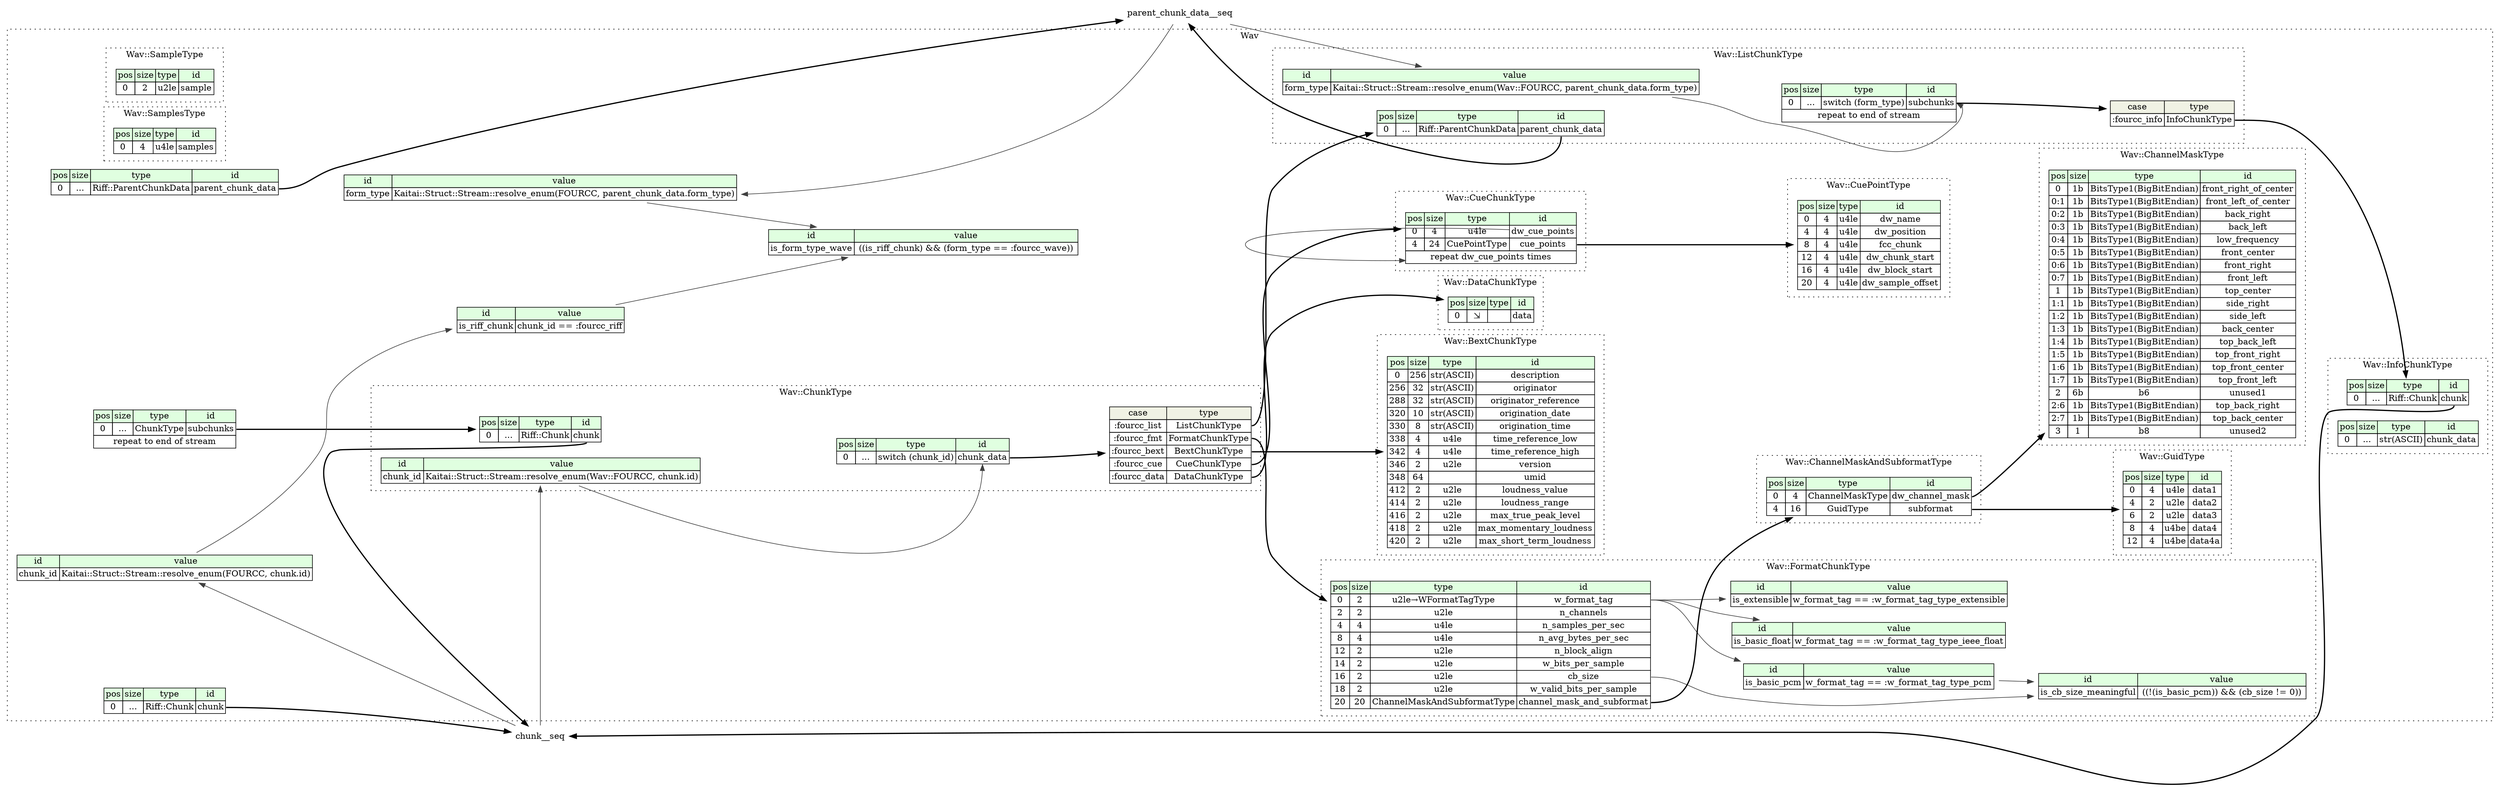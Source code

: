 digraph {
	rankdir=LR;
	node [shape=plaintext];
	subgraph cluster__wav {
		label="Wav";
		graph[style=dotted];

		wav__seq [label=<<TABLE BORDER="0" CELLBORDER="1" CELLSPACING="0">
			<TR><TD BGCOLOR="#E0FFE0">pos</TD><TD BGCOLOR="#E0FFE0">size</TD><TD BGCOLOR="#E0FFE0">type</TD><TD BGCOLOR="#E0FFE0">id</TD></TR>
			<TR><TD PORT="chunk_pos">0</TD><TD PORT="chunk_size">...</TD><TD>Riff::Chunk</TD><TD PORT="chunk_type">chunk</TD></TR>
		</TABLE>>];
		wav__inst__subchunks [label=<<TABLE BORDER="0" CELLBORDER="1" CELLSPACING="0">
			<TR><TD BGCOLOR="#E0FFE0">pos</TD><TD BGCOLOR="#E0FFE0">size</TD><TD BGCOLOR="#E0FFE0">type</TD><TD BGCOLOR="#E0FFE0">id</TD></TR>
			<TR><TD PORT="subchunks_pos">0</TD><TD PORT="subchunks_size">...</TD><TD>ChunkType</TD><TD PORT="subchunks_type">subchunks</TD></TR>
			<TR><TD COLSPAN="4" PORT="subchunks__repeat">repeat to end of stream</TD></TR>
		</TABLE>>];
		wav__inst__parent_chunk_data [label=<<TABLE BORDER="0" CELLBORDER="1" CELLSPACING="0">
			<TR><TD BGCOLOR="#E0FFE0">pos</TD><TD BGCOLOR="#E0FFE0">size</TD><TD BGCOLOR="#E0FFE0">type</TD><TD BGCOLOR="#E0FFE0">id</TD></TR>
			<TR><TD PORT="parent_chunk_data_pos">0</TD><TD PORT="parent_chunk_data_size">...</TD><TD>Riff::ParentChunkData</TD><TD PORT="parent_chunk_data_type">parent_chunk_data</TD></TR>
		</TABLE>>];
		wav__inst__is_form_type_wave [label=<<TABLE BORDER="0" CELLBORDER="1" CELLSPACING="0">
			<TR><TD BGCOLOR="#E0FFE0">id</TD><TD BGCOLOR="#E0FFE0">value</TD></TR>
			<TR><TD>is_form_type_wave</TD><TD> ((is_riff_chunk) &amp;&amp; (form_type == :fourcc_wave)) </TD></TR>
		</TABLE>>];
		wav__inst__is_riff_chunk [label=<<TABLE BORDER="0" CELLBORDER="1" CELLSPACING="0">
			<TR><TD BGCOLOR="#E0FFE0">id</TD><TD BGCOLOR="#E0FFE0">value</TD></TR>
			<TR><TD>is_riff_chunk</TD><TD>chunk_id == :fourcc_riff</TD></TR>
		</TABLE>>];
		wav__inst__chunk_id [label=<<TABLE BORDER="0" CELLBORDER="1" CELLSPACING="0">
			<TR><TD BGCOLOR="#E0FFE0">id</TD><TD BGCOLOR="#E0FFE0">value</TD></TR>
			<TR><TD>chunk_id</TD><TD>Kaitai::Struct::Stream::resolve_enum(FOURCC, chunk.id)</TD></TR>
		</TABLE>>];
		wav__inst__form_type [label=<<TABLE BORDER="0" CELLBORDER="1" CELLSPACING="0">
			<TR><TD BGCOLOR="#E0FFE0">id</TD><TD BGCOLOR="#E0FFE0">value</TD></TR>
			<TR><TD>form_type</TD><TD>Kaitai::Struct::Stream::resolve_enum(FOURCC, parent_chunk_data.form_type)</TD></TR>
		</TABLE>>];
		subgraph cluster__sample_type {
			label="Wav::SampleType";
			graph[style=dotted];

			sample_type__seq [label=<<TABLE BORDER="0" CELLBORDER="1" CELLSPACING="0">
				<TR><TD BGCOLOR="#E0FFE0">pos</TD><TD BGCOLOR="#E0FFE0">size</TD><TD BGCOLOR="#E0FFE0">type</TD><TD BGCOLOR="#E0FFE0">id</TD></TR>
				<TR><TD PORT="sample_pos">0</TD><TD PORT="sample_size">2</TD><TD>u2le</TD><TD PORT="sample_type">sample</TD></TR>
			</TABLE>>];
		}
		subgraph cluster__format_chunk_type {
			label="Wav::FormatChunkType";
			graph[style=dotted];

			format_chunk_type__seq [label=<<TABLE BORDER="0" CELLBORDER="1" CELLSPACING="0">
				<TR><TD BGCOLOR="#E0FFE0">pos</TD><TD BGCOLOR="#E0FFE0">size</TD><TD BGCOLOR="#E0FFE0">type</TD><TD BGCOLOR="#E0FFE0">id</TD></TR>
				<TR><TD PORT="w_format_tag_pos">0</TD><TD PORT="w_format_tag_size">2</TD><TD>u2le→WFormatTagType</TD><TD PORT="w_format_tag_type">w_format_tag</TD></TR>
				<TR><TD PORT="n_channels_pos">2</TD><TD PORT="n_channels_size">2</TD><TD>u2le</TD><TD PORT="n_channels_type">n_channels</TD></TR>
				<TR><TD PORT="n_samples_per_sec_pos">4</TD><TD PORT="n_samples_per_sec_size">4</TD><TD>u4le</TD><TD PORT="n_samples_per_sec_type">n_samples_per_sec</TD></TR>
				<TR><TD PORT="n_avg_bytes_per_sec_pos">8</TD><TD PORT="n_avg_bytes_per_sec_size">4</TD><TD>u4le</TD><TD PORT="n_avg_bytes_per_sec_type">n_avg_bytes_per_sec</TD></TR>
				<TR><TD PORT="n_block_align_pos">12</TD><TD PORT="n_block_align_size">2</TD><TD>u2le</TD><TD PORT="n_block_align_type">n_block_align</TD></TR>
				<TR><TD PORT="w_bits_per_sample_pos">14</TD><TD PORT="w_bits_per_sample_size">2</TD><TD>u2le</TD><TD PORT="w_bits_per_sample_type">w_bits_per_sample</TD></TR>
				<TR><TD PORT="cb_size_pos">16</TD><TD PORT="cb_size_size">2</TD><TD>u2le</TD><TD PORT="cb_size_type">cb_size</TD></TR>
				<TR><TD PORT="w_valid_bits_per_sample_pos">18</TD><TD PORT="w_valid_bits_per_sample_size">2</TD><TD>u2le</TD><TD PORT="w_valid_bits_per_sample_type">w_valid_bits_per_sample</TD></TR>
				<TR><TD PORT="channel_mask_and_subformat_pos">20</TD><TD PORT="channel_mask_and_subformat_size">20</TD><TD>ChannelMaskAndSubformatType</TD><TD PORT="channel_mask_and_subformat_type">channel_mask_and_subformat</TD></TR>
			</TABLE>>];
			format_chunk_type__inst__is_extensible [label=<<TABLE BORDER="0" CELLBORDER="1" CELLSPACING="0">
				<TR><TD BGCOLOR="#E0FFE0">id</TD><TD BGCOLOR="#E0FFE0">value</TD></TR>
				<TR><TD>is_extensible</TD><TD>w_format_tag == :w_format_tag_type_extensible</TD></TR>
			</TABLE>>];
			format_chunk_type__inst__is_basic_pcm [label=<<TABLE BORDER="0" CELLBORDER="1" CELLSPACING="0">
				<TR><TD BGCOLOR="#E0FFE0">id</TD><TD BGCOLOR="#E0FFE0">value</TD></TR>
				<TR><TD>is_basic_pcm</TD><TD>w_format_tag == :w_format_tag_type_pcm</TD></TR>
			</TABLE>>];
			format_chunk_type__inst__is_basic_float [label=<<TABLE BORDER="0" CELLBORDER="1" CELLSPACING="0">
				<TR><TD BGCOLOR="#E0FFE0">id</TD><TD BGCOLOR="#E0FFE0">value</TD></TR>
				<TR><TD>is_basic_float</TD><TD>w_format_tag == :w_format_tag_type_ieee_float</TD></TR>
			</TABLE>>];
			format_chunk_type__inst__is_cb_size_meaningful [label=<<TABLE BORDER="0" CELLBORDER="1" CELLSPACING="0">
				<TR><TD BGCOLOR="#E0FFE0">id</TD><TD BGCOLOR="#E0FFE0">value</TD></TR>
				<TR><TD>is_cb_size_meaningful</TD><TD> ((!(is_basic_pcm)) &amp;&amp; (cb_size != 0)) </TD></TR>
			</TABLE>>];
		}
		subgraph cluster__guid_type {
			label="Wav::GuidType";
			graph[style=dotted];

			guid_type__seq [label=<<TABLE BORDER="0" CELLBORDER="1" CELLSPACING="0">
				<TR><TD BGCOLOR="#E0FFE0">pos</TD><TD BGCOLOR="#E0FFE0">size</TD><TD BGCOLOR="#E0FFE0">type</TD><TD BGCOLOR="#E0FFE0">id</TD></TR>
				<TR><TD PORT="data1_pos">0</TD><TD PORT="data1_size">4</TD><TD>u4le</TD><TD PORT="data1_type">data1</TD></TR>
				<TR><TD PORT="data2_pos">4</TD><TD PORT="data2_size">2</TD><TD>u2le</TD><TD PORT="data2_type">data2</TD></TR>
				<TR><TD PORT="data3_pos">6</TD><TD PORT="data3_size">2</TD><TD>u2le</TD><TD PORT="data3_type">data3</TD></TR>
				<TR><TD PORT="data4_pos">8</TD><TD PORT="data4_size">4</TD><TD>u4be</TD><TD PORT="data4_type">data4</TD></TR>
				<TR><TD PORT="data4a_pos">12</TD><TD PORT="data4a_size">4</TD><TD>u4be</TD><TD PORT="data4a_type">data4a</TD></TR>
			</TABLE>>];
		}
		subgraph cluster__info_chunk_type {
			label="Wav::InfoChunkType";
			graph[style=dotted];

			info_chunk_type__seq [label=<<TABLE BORDER="0" CELLBORDER="1" CELLSPACING="0">
				<TR><TD BGCOLOR="#E0FFE0">pos</TD><TD BGCOLOR="#E0FFE0">size</TD><TD BGCOLOR="#E0FFE0">type</TD><TD BGCOLOR="#E0FFE0">id</TD></TR>
				<TR><TD PORT="chunk_pos">0</TD><TD PORT="chunk_size">...</TD><TD>Riff::Chunk</TD><TD PORT="chunk_type">chunk</TD></TR>
			</TABLE>>];
			info_chunk_type__inst__chunk_data [label=<<TABLE BORDER="0" CELLBORDER="1" CELLSPACING="0">
				<TR><TD BGCOLOR="#E0FFE0">pos</TD><TD BGCOLOR="#E0FFE0">size</TD><TD BGCOLOR="#E0FFE0">type</TD><TD BGCOLOR="#E0FFE0">id</TD></TR>
				<TR><TD PORT="chunk_data_pos">0</TD><TD PORT="chunk_data_size">...</TD><TD>str(ASCII)</TD><TD PORT="chunk_data_type">chunk_data</TD></TR>
			</TABLE>>];
		}
		subgraph cluster__cue_point_type {
			label="Wav::CuePointType";
			graph[style=dotted];

			cue_point_type__seq [label=<<TABLE BORDER="0" CELLBORDER="1" CELLSPACING="0">
				<TR><TD BGCOLOR="#E0FFE0">pos</TD><TD BGCOLOR="#E0FFE0">size</TD><TD BGCOLOR="#E0FFE0">type</TD><TD BGCOLOR="#E0FFE0">id</TD></TR>
				<TR><TD PORT="dw_name_pos">0</TD><TD PORT="dw_name_size">4</TD><TD>u4le</TD><TD PORT="dw_name_type">dw_name</TD></TR>
				<TR><TD PORT="dw_position_pos">4</TD><TD PORT="dw_position_size">4</TD><TD>u4le</TD><TD PORT="dw_position_type">dw_position</TD></TR>
				<TR><TD PORT="fcc_chunk_pos">8</TD><TD PORT="fcc_chunk_size">4</TD><TD>u4le</TD><TD PORT="fcc_chunk_type">fcc_chunk</TD></TR>
				<TR><TD PORT="dw_chunk_start_pos">12</TD><TD PORT="dw_chunk_start_size">4</TD><TD>u4le</TD><TD PORT="dw_chunk_start_type">dw_chunk_start</TD></TR>
				<TR><TD PORT="dw_block_start_pos">16</TD><TD PORT="dw_block_start_size">4</TD><TD>u4le</TD><TD PORT="dw_block_start_type">dw_block_start</TD></TR>
				<TR><TD PORT="dw_sample_offset_pos">20</TD><TD PORT="dw_sample_offset_size">4</TD><TD>u4le</TD><TD PORT="dw_sample_offset_type">dw_sample_offset</TD></TR>
			</TABLE>>];
		}
		subgraph cluster__data_chunk_type {
			label="Wav::DataChunkType";
			graph[style=dotted];

			data_chunk_type__seq [label=<<TABLE BORDER="0" CELLBORDER="1" CELLSPACING="0">
				<TR><TD BGCOLOR="#E0FFE0">pos</TD><TD BGCOLOR="#E0FFE0">size</TD><TD BGCOLOR="#E0FFE0">type</TD><TD BGCOLOR="#E0FFE0">id</TD></TR>
				<TR><TD PORT="data_pos">0</TD><TD PORT="data_size">⇲</TD><TD></TD><TD PORT="data_type">data</TD></TR>
			</TABLE>>];
		}
		subgraph cluster__samples_type {
			label="Wav::SamplesType";
			graph[style=dotted];

			samples_type__seq [label=<<TABLE BORDER="0" CELLBORDER="1" CELLSPACING="0">
				<TR><TD BGCOLOR="#E0FFE0">pos</TD><TD BGCOLOR="#E0FFE0">size</TD><TD BGCOLOR="#E0FFE0">type</TD><TD BGCOLOR="#E0FFE0">id</TD></TR>
				<TR><TD PORT="samples_pos">0</TD><TD PORT="samples_size">4</TD><TD>u4le</TD><TD PORT="samples_type">samples</TD></TR>
			</TABLE>>];
		}
		subgraph cluster__channel_mask_and_subformat_type {
			label="Wav::ChannelMaskAndSubformatType";
			graph[style=dotted];

			channel_mask_and_subformat_type__seq [label=<<TABLE BORDER="0" CELLBORDER="1" CELLSPACING="0">
				<TR><TD BGCOLOR="#E0FFE0">pos</TD><TD BGCOLOR="#E0FFE0">size</TD><TD BGCOLOR="#E0FFE0">type</TD><TD BGCOLOR="#E0FFE0">id</TD></TR>
				<TR><TD PORT="dw_channel_mask_pos">0</TD><TD PORT="dw_channel_mask_size">4</TD><TD>ChannelMaskType</TD><TD PORT="dw_channel_mask_type">dw_channel_mask</TD></TR>
				<TR><TD PORT="subformat_pos">4</TD><TD PORT="subformat_size">16</TD><TD>GuidType</TD><TD PORT="subformat_type">subformat</TD></TR>
			</TABLE>>];
		}
		subgraph cluster__cue_chunk_type {
			label="Wav::CueChunkType";
			graph[style=dotted];

			cue_chunk_type__seq [label=<<TABLE BORDER="0" CELLBORDER="1" CELLSPACING="0">
				<TR><TD BGCOLOR="#E0FFE0">pos</TD><TD BGCOLOR="#E0FFE0">size</TD><TD BGCOLOR="#E0FFE0">type</TD><TD BGCOLOR="#E0FFE0">id</TD></TR>
				<TR><TD PORT="dw_cue_points_pos">0</TD><TD PORT="dw_cue_points_size">4</TD><TD>u4le</TD><TD PORT="dw_cue_points_type">dw_cue_points</TD></TR>
				<TR><TD PORT="cue_points_pos">4</TD><TD PORT="cue_points_size">24</TD><TD>CuePointType</TD><TD PORT="cue_points_type">cue_points</TD></TR>
				<TR><TD COLSPAN="4" PORT="cue_points__repeat">repeat dw_cue_points times</TD></TR>
			</TABLE>>];
		}
		subgraph cluster__list_chunk_type {
			label="Wav::ListChunkType";
			graph[style=dotted];

			list_chunk_type__seq [label=<<TABLE BORDER="0" CELLBORDER="1" CELLSPACING="0">
				<TR><TD BGCOLOR="#E0FFE0">pos</TD><TD BGCOLOR="#E0FFE0">size</TD><TD BGCOLOR="#E0FFE0">type</TD><TD BGCOLOR="#E0FFE0">id</TD></TR>
				<TR><TD PORT="parent_chunk_data_pos">0</TD><TD PORT="parent_chunk_data_size">...</TD><TD>Riff::ParentChunkData</TD><TD PORT="parent_chunk_data_type">parent_chunk_data</TD></TR>
			</TABLE>>];
			list_chunk_type__inst__form_type [label=<<TABLE BORDER="0" CELLBORDER="1" CELLSPACING="0">
				<TR><TD BGCOLOR="#E0FFE0">id</TD><TD BGCOLOR="#E0FFE0">value</TD></TR>
				<TR><TD>form_type</TD><TD>Kaitai::Struct::Stream::resolve_enum(Wav::FOURCC, parent_chunk_data.form_type)</TD></TR>
			</TABLE>>];
			list_chunk_type__inst__subchunks [label=<<TABLE BORDER="0" CELLBORDER="1" CELLSPACING="0">
				<TR><TD BGCOLOR="#E0FFE0">pos</TD><TD BGCOLOR="#E0FFE0">size</TD><TD BGCOLOR="#E0FFE0">type</TD><TD BGCOLOR="#E0FFE0">id</TD></TR>
				<TR><TD PORT="subchunks_pos">0</TD><TD PORT="subchunks_size">...</TD><TD>switch (form_type)</TD><TD PORT="subchunks_type">subchunks</TD></TR>
				<TR><TD COLSPAN="4" PORT="subchunks__repeat">repeat to end of stream</TD></TR>
			</TABLE>>];
list_chunk_type__inst__subchunks_subchunks_switch [label=<<TABLE BORDER="0" CELLBORDER="1" CELLSPACING="0">
	<TR><TD BGCOLOR="#F0F2E4">case</TD><TD BGCOLOR="#F0F2E4">type</TD></TR>
	<TR><TD>:fourcc_info</TD><TD PORT="case0">InfoChunkType</TD></TR>
</TABLE>>];
		}
		subgraph cluster__channel_mask_type {
			label="Wav::ChannelMaskType";
			graph[style=dotted];

			channel_mask_type__seq [label=<<TABLE BORDER="0" CELLBORDER="1" CELLSPACING="0">
				<TR><TD BGCOLOR="#E0FFE0">pos</TD><TD BGCOLOR="#E0FFE0">size</TD><TD BGCOLOR="#E0FFE0">type</TD><TD BGCOLOR="#E0FFE0">id</TD></TR>
				<TR><TD PORT="front_right_of_center_pos">0</TD><TD PORT="front_right_of_center_size">1b</TD><TD>BitsType1(BigBitEndian)</TD><TD PORT="front_right_of_center_type">front_right_of_center</TD></TR>
				<TR><TD PORT="front_left_of_center_pos">0:1</TD><TD PORT="front_left_of_center_size">1b</TD><TD>BitsType1(BigBitEndian)</TD><TD PORT="front_left_of_center_type">front_left_of_center</TD></TR>
				<TR><TD PORT="back_right_pos">0:2</TD><TD PORT="back_right_size">1b</TD><TD>BitsType1(BigBitEndian)</TD><TD PORT="back_right_type">back_right</TD></TR>
				<TR><TD PORT="back_left_pos">0:3</TD><TD PORT="back_left_size">1b</TD><TD>BitsType1(BigBitEndian)</TD><TD PORT="back_left_type">back_left</TD></TR>
				<TR><TD PORT="low_frequency_pos">0:4</TD><TD PORT="low_frequency_size">1b</TD><TD>BitsType1(BigBitEndian)</TD><TD PORT="low_frequency_type">low_frequency</TD></TR>
				<TR><TD PORT="front_center_pos">0:5</TD><TD PORT="front_center_size">1b</TD><TD>BitsType1(BigBitEndian)</TD><TD PORT="front_center_type">front_center</TD></TR>
				<TR><TD PORT="front_right_pos">0:6</TD><TD PORT="front_right_size">1b</TD><TD>BitsType1(BigBitEndian)</TD><TD PORT="front_right_type">front_right</TD></TR>
				<TR><TD PORT="front_left_pos">0:7</TD><TD PORT="front_left_size">1b</TD><TD>BitsType1(BigBitEndian)</TD><TD PORT="front_left_type">front_left</TD></TR>
				<TR><TD PORT="top_center_pos">1</TD><TD PORT="top_center_size">1b</TD><TD>BitsType1(BigBitEndian)</TD><TD PORT="top_center_type">top_center</TD></TR>
				<TR><TD PORT="side_right_pos">1:1</TD><TD PORT="side_right_size">1b</TD><TD>BitsType1(BigBitEndian)</TD><TD PORT="side_right_type">side_right</TD></TR>
				<TR><TD PORT="side_left_pos">1:2</TD><TD PORT="side_left_size">1b</TD><TD>BitsType1(BigBitEndian)</TD><TD PORT="side_left_type">side_left</TD></TR>
				<TR><TD PORT="back_center_pos">1:3</TD><TD PORT="back_center_size">1b</TD><TD>BitsType1(BigBitEndian)</TD><TD PORT="back_center_type">back_center</TD></TR>
				<TR><TD PORT="top_back_left_pos">1:4</TD><TD PORT="top_back_left_size">1b</TD><TD>BitsType1(BigBitEndian)</TD><TD PORT="top_back_left_type">top_back_left</TD></TR>
				<TR><TD PORT="top_front_right_pos">1:5</TD><TD PORT="top_front_right_size">1b</TD><TD>BitsType1(BigBitEndian)</TD><TD PORT="top_front_right_type">top_front_right</TD></TR>
				<TR><TD PORT="top_front_center_pos">1:6</TD><TD PORT="top_front_center_size">1b</TD><TD>BitsType1(BigBitEndian)</TD><TD PORT="top_front_center_type">top_front_center</TD></TR>
				<TR><TD PORT="top_front_left_pos">1:7</TD><TD PORT="top_front_left_size">1b</TD><TD>BitsType1(BigBitEndian)</TD><TD PORT="top_front_left_type">top_front_left</TD></TR>
				<TR><TD PORT="unused1_pos">2</TD><TD PORT="unused1_size">6b</TD><TD>b6</TD><TD PORT="unused1_type">unused1</TD></TR>
				<TR><TD PORT="top_back_right_pos">2:6</TD><TD PORT="top_back_right_size">1b</TD><TD>BitsType1(BigBitEndian)</TD><TD PORT="top_back_right_type">top_back_right</TD></TR>
				<TR><TD PORT="top_back_center_pos">2:7</TD><TD PORT="top_back_center_size">1b</TD><TD>BitsType1(BigBitEndian)</TD><TD PORT="top_back_center_type">top_back_center</TD></TR>
				<TR><TD PORT="unused2_pos">3</TD><TD PORT="unused2_size">1</TD><TD>b8</TD><TD PORT="unused2_type">unused2</TD></TR>
			</TABLE>>];
		}
		subgraph cluster__chunk_type {
			label="Wav::ChunkType";
			graph[style=dotted];

			chunk_type__seq [label=<<TABLE BORDER="0" CELLBORDER="1" CELLSPACING="0">
				<TR><TD BGCOLOR="#E0FFE0">pos</TD><TD BGCOLOR="#E0FFE0">size</TD><TD BGCOLOR="#E0FFE0">type</TD><TD BGCOLOR="#E0FFE0">id</TD></TR>
				<TR><TD PORT="chunk_pos">0</TD><TD PORT="chunk_size">...</TD><TD>Riff::Chunk</TD><TD PORT="chunk_type">chunk</TD></TR>
			</TABLE>>];
			chunk_type__inst__chunk_id [label=<<TABLE BORDER="0" CELLBORDER="1" CELLSPACING="0">
				<TR><TD BGCOLOR="#E0FFE0">id</TD><TD BGCOLOR="#E0FFE0">value</TD></TR>
				<TR><TD>chunk_id</TD><TD>Kaitai::Struct::Stream::resolve_enum(Wav::FOURCC, chunk.id)</TD></TR>
			</TABLE>>];
			chunk_type__inst__chunk_data [label=<<TABLE BORDER="0" CELLBORDER="1" CELLSPACING="0">
				<TR><TD BGCOLOR="#E0FFE0">pos</TD><TD BGCOLOR="#E0FFE0">size</TD><TD BGCOLOR="#E0FFE0">type</TD><TD BGCOLOR="#E0FFE0">id</TD></TR>
				<TR><TD PORT="chunk_data_pos">0</TD><TD PORT="chunk_data_size">...</TD><TD>switch (chunk_id)</TD><TD PORT="chunk_data_type">chunk_data</TD></TR>
			</TABLE>>];
chunk_type__inst__chunk_data_chunk_data_switch [label=<<TABLE BORDER="0" CELLBORDER="1" CELLSPACING="0">
	<TR><TD BGCOLOR="#F0F2E4">case</TD><TD BGCOLOR="#F0F2E4">type</TD></TR>
	<TR><TD>:fourcc_list</TD><TD PORT="case0">ListChunkType</TD></TR>
	<TR><TD>:fourcc_fmt</TD><TD PORT="case1">FormatChunkType</TD></TR>
	<TR><TD>:fourcc_bext</TD><TD PORT="case2">BextChunkType</TD></TR>
	<TR><TD>:fourcc_cue</TD><TD PORT="case3">CueChunkType</TD></TR>
	<TR><TD>:fourcc_data</TD><TD PORT="case4">DataChunkType</TD></TR>
</TABLE>>];
		}
		subgraph cluster__bext_chunk_type {
			label="Wav::BextChunkType";
			graph[style=dotted];

			bext_chunk_type__seq [label=<<TABLE BORDER="0" CELLBORDER="1" CELLSPACING="0">
				<TR><TD BGCOLOR="#E0FFE0">pos</TD><TD BGCOLOR="#E0FFE0">size</TD><TD BGCOLOR="#E0FFE0">type</TD><TD BGCOLOR="#E0FFE0">id</TD></TR>
				<TR><TD PORT="description_pos">0</TD><TD PORT="description_size">256</TD><TD>str(ASCII)</TD><TD PORT="description_type">description</TD></TR>
				<TR><TD PORT="originator_pos">256</TD><TD PORT="originator_size">32</TD><TD>str(ASCII)</TD><TD PORT="originator_type">originator</TD></TR>
				<TR><TD PORT="originator_reference_pos">288</TD><TD PORT="originator_reference_size">32</TD><TD>str(ASCII)</TD><TD PORT="originator_reference_type">originator_reference</TD></TR>
				<TR><TD PORT="origination_date_pos">320</TD><TD PORT="origination_date_size">10</TD><TD>str(ASCII)</TD><TD PORT="origination_date_type">origination_date</TD></TR>
				<TR><TD PORT="origination_time_pos">330</TD><TD PORT="origination_time_size">8</TD><TD>str(ASCII)</TD><TD PORT="origination_time_type">origination_time</TD></TR>
				<TR><TD PORT="time_reference_low_pos">338</TD><TD PORT="time_reference_low_size">4</TD><TD>u4le</TD><TD PORT="time_reference_low_type">time_reference_low</TD></TR>
				<TR><TD PORT="time_reference_high_pos">342</TD><TD PORT="time_reference_high_size">4</TD><TD>u4le</TD><TD PORT="time_reference_high_type">time_reference_high</TD></TR>
				<TR><TD PORT="version_pos">346</TD><TD PORT="version_size">2</TD><TD>u2le</TD><TD PORT="version_type">version</TD></TR>
				<TR><TD PORT="umid_pos">348</TD><TD PORT="umid_size">64</TD><TD></TD><TD PORT="umid_type">umid</TD></TR>
				<TR><TD PORT="loudness_value_pos">412</TD><TD PORT="loudness_value_size">2</TD><TD>u2le</TD><TD PORT="loudness_value_type">loudness_value</TD></TR>
				<TR><TD PORT="loudness_range_pos">414</TD><TD PORT="loudness_range_size">2</TD><TD>u2le</TD><TD PORT="loudness_range_type">loudness_range</TD></TR>
				<TR><TD PORT="max_true_peak_level_pos">416</TD><TD PORT="max_true_peak_level_size">2</TD><TD>u2le</TD><TD PORT="max_true_peak_level_type">max_true_peak_level</TD></TR>
				<TR><TD PORT="max_momentary_loudness_pos">418</TD><TD PORT="max_momentary_loudness_size">2</TD><TD>u2le</TD><TD PORT="max_momentary_loudness_type">max_momentary_loudness</TD></TR>
				<TR><TD PORT="max_short_term_loudness_pos">420</TD><TD PORT="max_short_term_loudness_size">2</TD><TD>u2le</TD><TD PORT="max_short_term_loudness_type">max_short_term_loudness</TD></TR>
			</TABLE>>];
		}
	}
	wav__seq:chunk_type -> chunk__seq [style=bold];
	wav__inst__subchunks:subchunks_type -> chunk_type__seq [style=bold];
	wav__inst__parent_chunk_data:parent_chunk_data_type -> parent_chunk_data__seq [style=bold];
	wav__inst__is_riff_chunk:is_riff_chunk_type -> wav__inst__is_form_type_wave [color="#404040"];
	wav__inst__form_type:form_type_type -> wav__inst__is_form_type_wave [color="#404040"];
	wav__inst__chunk_id:chunk_id_type -> wav__inst__is_riff_chunk [color="#404040"];
	chunk__seq:id_type -> wav__inst__chunk_id [color="#404040"];
	parent_chunk_data__seq:form_type_type -> wav__inst__form_type [color="#404040"];
	format_chunk_type__seq:channel_mask_and_subformat_type -> channel_mask_and_subformat_type__seq [style=bold];
	format_chunk_type__seq:w_format_tag_type -> format_chunk_type__inst__is_extensible [color="#404040"];
	format_chunk_type__seq:w_format_tag_type -> format_chunk_type__inst__is_basic_pcm [color="#404040"];
	format_chunk_type__seq:w_format_tag_type -> format_chunk_type__inst__is_basic_float [color="#404040"];
	format_chunk_type__inst__is_basic_pcm:is_basic_pcm_type -> format_chunk_type__inst__is_cb_size_meaningful [color="#404040"];
	format_chunk_type__seq:cb_size_type -> format_chunk_type__inst__is_cb_size_meaningful [color="#404040"];
	info_chunk_type__seq:chunk_type -> chunk__seq [style=bold];
	channel_mask_and_subformat_type__seq:dw_channel_mask_type -> channel_mask_type__seq [style=bold];
	channel_mask_and_subformat_type__seq:subformat_type -> guid_type__seq [style=bold];
	cue_chunk_type__seq:cue_points_type -> cue_point_type__seq [style=bold];
	cue_chunk_type__seq:dw_cue_points_type -> cue_chunk_type__seq:cue_points__repeat [color="#404040"];
	list_chunk_type__seq:parent_chunk_data_type -> parent_chunk_data__seq [style=bold];
	parent_chunk_data__seq:form_type_type -> list_chunk_type__inst__form_type [color="#404040"];
	list_chunk_type__inst__subchunks:subchunks_type -> list_chunk_type__inst__subchunks_subchunks_switch [style=bold];
	list_chunk_type__inst__subchunks_subchunks_switch:case0 -> info_chunk_type__seq [style=bold];
	list_chunk_type__inst__form_type:form_type_type -> list_chunk_type__inst__subchunks:subchunks_type [color="#404040"];
	chunk_type__seq:chunk_type -> chunk__seq [style=bold];
	chunk__seq:id_type -> chunk_type__inst__chunk_id [color="#404040"];
	chunk_type__inst__chunk_data:chunk_data_type -> chunk_type__inst__chunk_data_chunk_data_switch [style=bold];
	chunk_type__inst__chunk_data_chunk_data_switch:case0 -> list_chunk_type__seq [style=bold];
	chunk_type__inst__chunk_data_chunk_data_switch:case1 -> format_chunk_type__seq [style=bold];
	chunk_type__inst__chunk_data_chunk_data_switch:case2 -> bext_chunk_type__seq [style=bold];
	chunk_type__inst__chunk_data_chunk_data_switch:case3 -> cue_chunk_type__seq [style=bold];
	chunk_type__inst__chunk_data_chunk_data_switch:case4 -> data_chunk_type__seq [style=bold];
	chunk_type__inst__chunk_id:chunk_id_type -> chunk_type__inst__chunk_data:chunk_data_type [color="#404040"];
}
